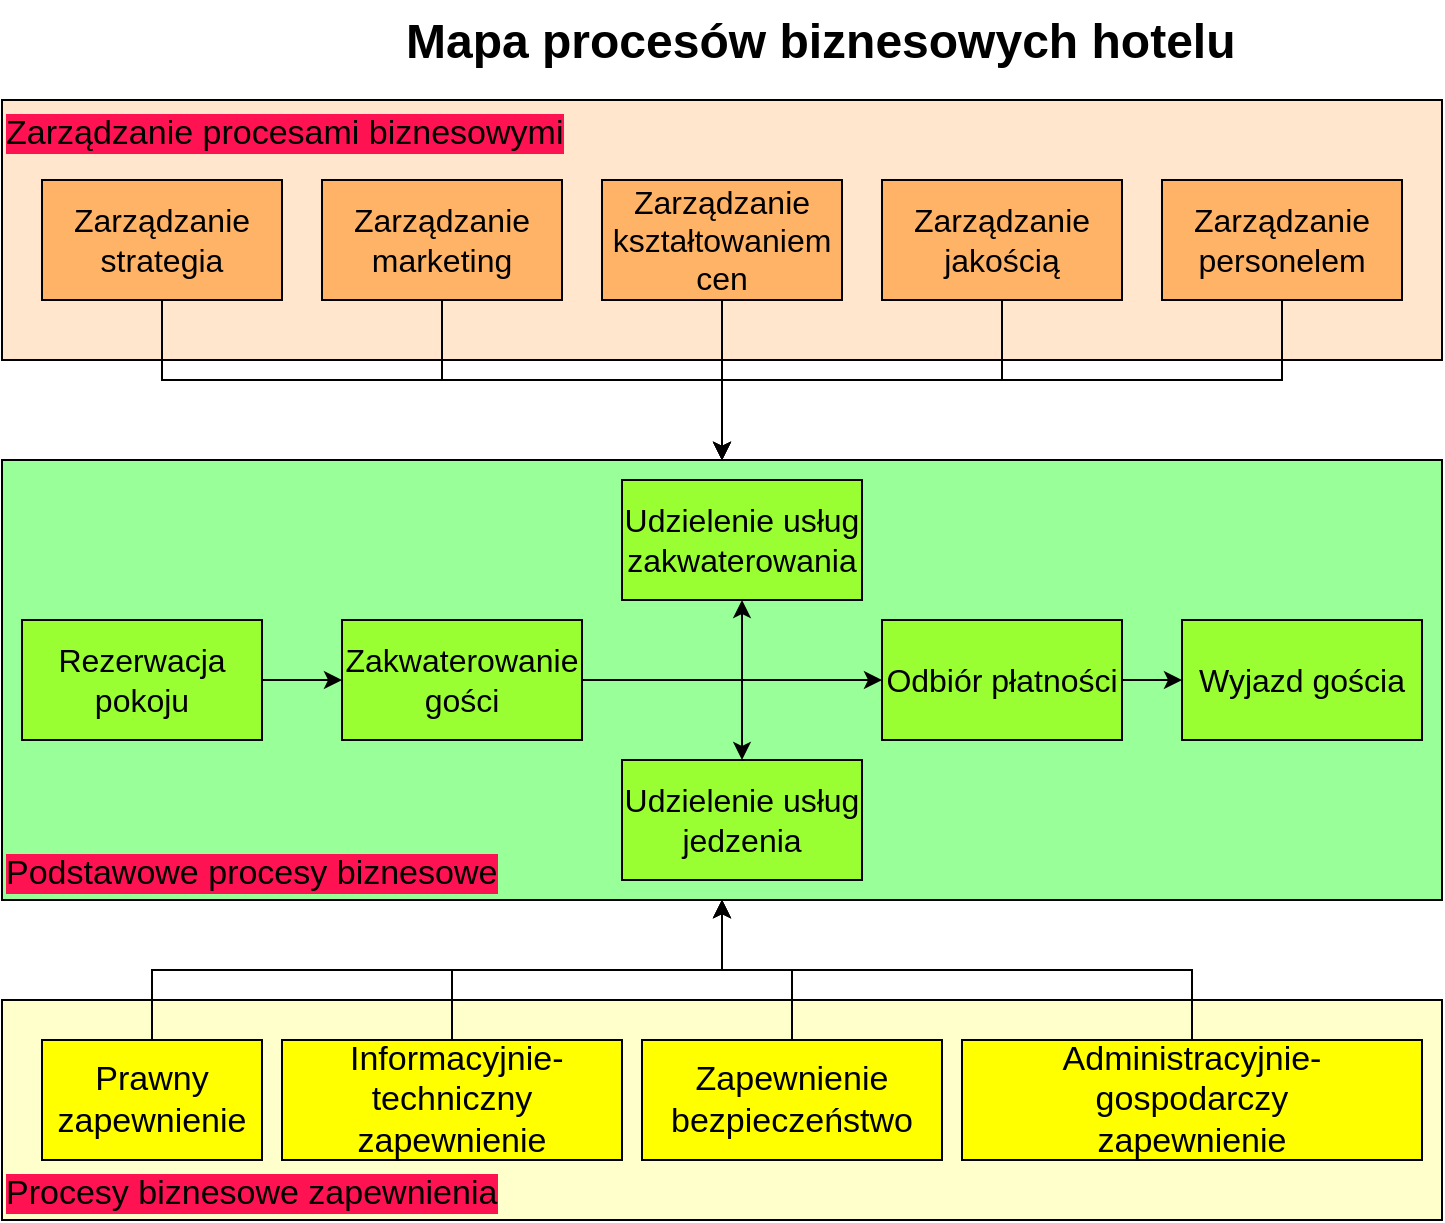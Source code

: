 <mxfile version="12.4.8" type="device"><diagram id="JpmL9WRMf4m2oFTq7rpS" name="Page-1"><mxGraphModel dx="1635" dy="848" grid="1" gridSize="10" guides="1" tooltips="1" connect="1" arrows="1" fold="1" page="1" pageScale="1" pageWidth="827" pageHeight="1169" math="0" shadow="0"><root><mxCell id="0"/><mxCell id="1" parent="0"/><mxCell id="R9FwqFyO4f7hh3IFgIhz-7" value="Mapa procesów biznesowych hotelu" style="text;html=1;fontSize=24;fontStyle=1" vertex="1" parent="1"><mxGeometry x="240" y="20" width="220" height="30" as="geometry"/></mxCell><mxCell id="R9FwqFyO4f7hh3IFgIhz-9" value="" style="rounded=0;whiteSpace=wrap;html=1;fillColor=#FFE6CC;" vertex="1" parent="1"><mxGeometry x="40" y="70" width="720" height="130" as="geometry"/></mxCell><mxCell id="R9FwqFyO4f7hh3IFgIhz-8" value="Zarządzanie procesami biznesowymi" style="text;html=1;fontSize=17;labelBackgroundColor=#FF1251;" vertex="1" parent="1"><mxGeometry x="40" y="70" width="220" height="30" as="geometry"/></mxCell><mxCell id="R9FwqFyO4f7hh3IFgIhz-25" value="" style="edgeStyle=orthogonalEdgeStyle;rounded=0;orthogonalLoop=1;jettySize=auto;html=1;fontSize=16;" edge="1" parent="1" source="R9FwqFyO4f7hh3IFgIhz-10" target="R9FwqFyO4f7hh3IFgIhz-15"><mxGeometry relative="1" as="geometry"/></mxCell><mxCell id="R9FwqFyO4f7hh3IFgIhz-10" value="&lt;div style=&quot;font-size: 16px&quot;&gt;&lt;font style=&quot;font-size: 16px&quot;&gt;Zarządzanie&lt;/font&gt;&lt;/div&gt;&lt;div style=&quot;font-size: 16px&quot;&gt;&lt;font style=&quot;font-size: 16px&quot;&gt;strategia&lt;/font&gt;&lt;/div&gt;" style="rounded=0;whiteSpace=wrap;html=1;fillColor=#FFB366;" vertex="1" parent="1"><mxGeometry x="60" y="110" width="120" height="60" as="geometry"/></mxCell><mxCell id="R9FwqFyO4f7hh3IFgIhz-26" value="" style="edgeStyle=orthogonalEdgeStyle;rounded=0;orthogonalLoop=1;jettySize=auto;html=1;fontSize=16;" edge="1" parent="1" source="R9FwqFyO4f7hh3IFgIhz-11" target="R9FwqFyO4f7hh3IFgIhz-15"><mxGeometry relative="1" as="geometry"/></mxCell><mxCell id="R9FwqFyO4f7hh3IFgIhz-11" value="&lt;div style=&quot;font-size: 16px;&quot;&gt;&lt;span style=&quot;font-size: 16px;&quot;&gt;Zarządzanie&lt;/span&gt;&lt;/div&gt;&lt;div style=&quot;font-size: 16px;&quot;&gt;&lt;span style=&quot;font-size: 16px;&quot;&gt;marketing&lt;/span&gt;&lt;/div&gt;" style="rounded=0;whiteSpace=wrap;html=1;fontSize=16;fillColor=#FFB366;" vertex="1" parent="1"><mxGeometry x="200" y="110" width="120" height="60" as="geometry"/></mxCell><mxCell id="R9FwqFyO4f7hh3IFgIhz-27" value="" style="edgeStyle=orthogonalEdgeStyle;rounded=0;orthogonalLoop=1;jettySize=auto;html=1;fontSize=16;entryX=0.5;entryY=0;entryDx=0;entryDy=0;" edge="1" parent="1" source="R9FwqFyO4f7hh3IFgIhz-12" target="R9FwqFyO4f7hh3IFgIhz-15"><mxGeometry relative="1" as="geometry"/></mxCell><mxCell id="R9FwqFyO4f7hh3IFgIhz-12" value="&lt;div style=&quot;font-size: 16px;&quot;&gt;&lt;span style=&quot;font-size: 16px;&quot;&gt;Zarządzanie&lt;/span&gt;&lt;/div&gt;&lt;div style=&quot;font-size: 16px;&quot;&gt;&lt;span style=&quot;font-size: 16px;&quot;&gt;kształtowaniem cen&lt;/span&gt;&lt;/div&gt;" style="rounded=0;whiteSpace=wrap;html=1;fontSize=16;fillColor=#FFB366;" vertex="1" parent="1"><mxGeometry x="340" y="110" width="120" height="60" as="geometry"/></mxCell><mxCell id="R9FwqFyO4f7hh3IFgIhz-28" value="" style="edgeStyle=orthogonalEdgeStyle;rounded=0;orthogonalLoop=1;jettySize=auto;html=1;fontSize=16;" edge="1" parent="1" source="R9FwqFyO4f7hh3IFgIhz-13" target="R9FwqFyO4f7hh3IFgIhz-15"><mxGeometry relative="1" as="geometry"/></mxCell><mxCell id="R9FwqFyO4f7hh3IFgIhz-13" value="&lt;div style=&quot;font-size: 16px;&quot;&gt;&lt;span style=&quot;font-size: 16px;&quot;&gt;Zarządzanie&lt;/span&gt;&lt;/div&gt;&lt;div style=&quot;font-size: 16px;&quot;&gt;&lt;span style=&quot;font-size: 16px;&quot;&gt;jakością&lt;/span&gt;&lt;/div&gt;" style="rounded=0;whiteSpace=wrap;html=1;fontSize=16;fillColor=#FFB366;" vertex="1" parent="1"><mxGeometry x="480" y="110" width="120" height="60" as="geometry"/></mxCell><mxCell id="R9FwqFyO4f7hh3IFgIhz-29" value="" style="edgeStyle=orthogonalEdgeStyle;rounded=0;orthogonalLoop=1;jettySize=auto;html=1;fontSize=16;" edge="1" parent="1" source="R9FwqFyO4f7hh3IFgIhz-14" target="R9FwqFyO4f7hh3IFgIhz-15"><mxGeometry relative="1" as="geometry"/></mxCell><mxCell id="R9FwqFyO4f7hh3IFgIhz-14" value="&lt;div style=&quot;font-size: 16px;&quot;&gt;&lt;span style=&quot;font-size: 16px;&quot;&gt;Zarządzanie&lt;/span&gt;&lt;/div&gt;&lt;div style=&quot;font-size: 16px;&quot;&gt;&lt;span style=&quot;font-size: 16px;&quot;&gt;personelem&lt;/span&gt;&lt;/div&gt;" style="rounded=0;whiteSpace=wrap;html=1;fontSize=16;fillColor=#FFB366;" vertex="1" parent="1"><mxGeometry x="620" y="110" width="120" height="60" as="geometry"/></mxCell><mxCell id="R9FwqFyO4f7hh3IFgIhz-15" value="" style="rounded=0;whiteSpace=wrap;html=1;labelBackgroundColor=#99FF33;fontSize=17;fontColor=#99FF99;fillColor=#99FF99;" vertex="1" parent="1"><mxGeometry x="40" y="250" width="720" height="220" as="geometry"/></mxCell><mxCell id="R9FwqFyO4f7hh3IFgIhz-3" value="" style="edgeStyle=orthogonalEdgeStyle;rounded=0;orthogonalLoop=1;jettySize=auto;html=1;" edge="1" parent="1" source="R9FwqFyO4f7hh3IFgIhz-1" target="R9FwqFyO4f7hh3IFgIhz-2"><mxGeometry relative="1" as="geometry"/></mxCell><mxCell id="R9FwqFyO4f7hh3IFgIhz-1" value="Rezerwacja pokoju&lt;br style=&quot;font-size: 16px;&quot;&gt;" style="rounded=0;whiteSpace=wrap;html=1;fontSize=16;fillColor=#99FF33;" vertex="1" parent="1"><mxGeometry x="50" y="330" width="120" height="60" as="geometry"/></mxCell><mxCell id="R9FwqFyO4f7hh3IFgIhz-5" value="" style="edgeStyle=orthogonalEdgeStyle;rounded=0;orthogonalLoop=1;jettySize=auto;html=1;" edge="1" parent="1" source="R9FwqFyO4f7hh3IFgIhz-2" target="R9FwqFyO4f7hh3IFgIhz-4"><mxGeometry relative="1" as="geometry"><mxPoint x="520" y="450" as="targetPoint"/></mxGeometry></mxCell><mxCell id="R9FwqFyO4f7hh3IFgIhz-2" value="Zakwaterowanie gości" style="rounded=0;whiteSpace=wrap;html=1;fontSize=16;fillColor=#99FF33;" vertex="1" parent="1"><mxGeometry x="210" y="330" width="120" height="60" as="geometry"/></mxCell><mxCell id="R9FwqFyO4f7hh3IFgIhz-4" value="Udzielenie usług zakwaterowania" style="rounded=0;whiteSpace=wrap;html=1;fontSize=16;fillColor=#99FF33;" vertex="1" parent="1"><mxGeometry x="350" y="260" width="120" height="60" as="geometry"/></mxCell><mxCell id="R9FwqFyO4f7hh3IFgIhz-17" value="Udzielenie usług jedzenia" style="rounded=0;whiteSpace=wrap;html=1;fontSize=16;fillColor=#99FF33;" vertex="1" parent="1"><mxGeometry x="350" y="400" width="120" height="60" as="geometry"/></mxCell><mxCell id="R9FwqFyO4f7hh3IFgIhz-22" value="" style="edgeStyle=orthogonalEdgeStyle;rounded=0;orthogonalLoop=1;jettySize=auto;html=1;fontSize=17;" edge="1" parent="1" source="R9FwqFyO4f7hh3IFgIhz-19" target="R9FwqFyO4f7hh3IFgIhz-20"><mxGeometry relative="1" as="geometry"/></mxCell><mxCell id="R9FwqFyO4f7hh3IFgIhz-19" value="Odbiór płatności" style="rounded=0;whiteSpace=wrap;html=1;fontSize=16;fillColor=#99FF33;" vertex="1" parent="1"><mxGeometry x="480" y="330" width="120" height="60" as="geometry"/></mxCell><mxCell id="R9FwqFyO4f7hh3IFgIhz-20" value="Wyjazd gościa" style="rounded=0;whiteSpace=wrap;html=1;fontSize=16;fillColor=#99FF33;" vertex="1" parent="1"><mxGeometry x="630" y="330" width="120" height="60" as="geometry"/></mxCell><mxCell id="R9FwqFyO4f7hh3IFgIhz-23" value="" style="edgeStyle=orthogonalEdgeStyle;rounded=0;orthogonalLoop=1;jettySize=auto;html=1;exitX=1;exitY=0.5;exitDx=0;exitDy=0;entryX=0.5;entryY=0;entryDx=0;entryDy=0;" edge="1" parent="1" source="R9FwqFyO4f7hh3IFgIhz-2" target="R9FwqFyO4f7hh3IFgIhz-17"><mxGeometry relative="1" as="geometry"><mxPoint x="340" y="370" as="sourcePoint"/><mxPoint x="420" y="310" as="targetPoint"/></mxGeometry></mxCell><mxCell id="R9FwqFyO4f7hh3IFgIhz-24" value="" style="edgeStyle=orthogonalEdgeStyle;rounded=0;orthogonalLoop=1;jettySize=auto;html=1;exitX=1;exitY=0.5;exitDx=0;exitDy=0;" edge="1" parent="1" source="R9FwqFyO4f7hh3IFgIhz-2" target="R9FwqFyO4f7hh3IFgIhz-19"><mxGeometry relative="1" as="geometry"><mxPoint x="340" y="370" as="sourcePoint"/><mxPoint x="420" y="410" as="targetPoint"/></mxGeometry></mxCell><mxCell id="R9FwqFyO4f7hh3IFgIhz-31" value="Podstawowe procesy biznesowe" style="text;html=1;fontSize=17;labelBackgroundColor=#FF1251;" vertex="1" parent="1"><mxGeometry x="40" y="440" width="220" height="30" as="geometry"/></mxCell><mxCell id="R9FwqFyO4f7hh3IFgIhz-32" value="" style="rounded=0;whiteSpace=wrap;html=1;labelBackgroundColor=#FF1251;fontSize=17;fontColor=#FF1251;fillColor=#FFFFCC;" vertex="1" parent="1"><mxGeometry x="40" y="520" width="720" height="110" as="geometry"/></mxCell><mxCell id="R9FwqFyO4f7hh3IFgIhz-34" value="Procesy biznesowe zapewnienia" style="text;html=1;fontSize=17;labelBackgroundColor=#FF1251;" vertex="1" parent="1"><mxGeometry x="40" y="600" width="220" height="30" as="geometry"/></mxCell><mxCell id="R9FwqFyO4f7hh3IFgIhz-44" value="" style="edgeStyle=orthogonalEdgeStyle;rounded=0;orthogonalLoop=1;jettySize=auto;html=1;fontSize=17;fontColor=#FF1251;" edge="1" parent="1" source="R9FwqFyO4f7hh3IFgIhz-39" target="R9FwqFyO4f7hh3IFgIhz-15"><mxGeometry relative="1" as="geometry"><mxPoint x="115" y="490" as="targetPoint"/></mxGeometry></mxCell><mxCell id="R9FwqFyO4f7hh3IFgIhz-39" value="&lt;div style=&quot;color: rgb(255 , 18 , 81) ; font-size: 17px&quot;&gt;&lt;font color=&quot;#000000&quot;&gt;Prawny&lt;/font&gt;&lt;/div&gt;&lt;div style=&quot;color: rgb(255 , 18 , 81) ; font-size: 17px&quot;&gt;&lt;font color=&quot;#000000&quot;&gt;zapewnienie&lt;/font&gt;&lt;/div&gt;" style="rounded=0;whiteSpace=wrap;html=1;fontSize=16;fillColor=#FFFF00;" vertex="1" parent="1"><mxGeometry x="60" y="540" width="110" height="60" as="geometry"/></mxCell><mxCell id="R9FwqFyO4f7hh3IFgIhz-50" value="" style="edgeStyle=orthogonalEdgeStyle;rounded=0;orthogonalLoop=1;jettySize=auto;html=1;fontSize=17;fontColor=#FF1251;" edge="1" parent="1" source="R9FwqFyO4f7hh3IFgIhz-40" target="R9FwqFyO4f7hh3IFgIhz-15"><mxGeometry relative="1" as="geometry"><mxPoint x="635" y="490" as="targetPoint"/></mxGeometry></mxCell><mxCell id="R9FwqFyO4f7hh3IFgIhz-40" value="&lt;div style=&quot;font-size: 17px&quot;&gt;&lt;div&gt;Administracyjnie-&lt;/div&gt;&lt;div&gt;gospodarczy&lt;/div&gt;&lt;div&gt;zapewnienie&lt;/div&gt;&lt;/div&gt;" style="rounded=0;whiteSpace=wrap;html=1;fontSize=16;fillColor=#FFFF00;" vertex="1" parent="1"><mxGeometry x="520" y="540" width="230" height="60" as="geometry"/></mxCell><mxCell id="R9FwqFyO4f7hh3IFgIhz-46" value="" style="edgeStyle=orthogonalEdgeStyle;rounded=0;orthogonalLoop=1;jettySize=auto;html=1;fontSize=17;fontColor=#FF1251;" edge="1" parent="1" source="R9FwqFyO4f7hh3IFgIhz-41" target="R9FwqFyO4f7hh3IFgIhz-15"><mxGeometry relative="1" as="geometry"><mxPoint x="265" y="490" as="targetPoint"/></mxGeometry></mxCell><mxCell id="R9FwqFyO4f7hh3IFgIhz-41" value="&lt;div style=&quot;font-size: 17px&quot;&gt;&lt;div&gt;&amp;nbsp;Informacyjnie-&lt;/div&gt;&lt;div&gt;techniczny&lt;/div&gt;&lt;div&gt;zapewnienie&lt;/div&gt;&lt;/div&gt;" style="rounded=0;whiteSpace=wrap;html=1;fontSize=16;fillColor=#FFFF00;" vertex="1" parent="1"><mxGeometry x="180" y="540" width="170" height="60" as="geometry"/></mxCell><mxCell id="R9FwqFyO4f7hh3IFgIhz-48" value="" style="edgeStyle=orthogonalEdgeStyle;rounded=0;orthogonalLoop=1;jettySize=auto;html=1;fontSize=17;fontColor=#FF1251;" edge="1" parent="1" source="R9FwqFyO4f7hh3IFgIhz-42" target="R9FwqFyO4f7hh3IFgIhz-15"><mxGeometry relative="1" as="geometry"><mxPoint x="435" y="490" as="targetPoint"/></mxGeometry></mxCell><mxCell id="R9FwqFyO4f7hh3IFgIhz-42" value="&lt;div style=&quot;font-size: 17px&quot;&gt;&lt;div&gt;Zapewnienie&lt;/div&gt;&lt;div&gt;bezpieczeństwo&lt;/div&gt;&lt;/div&gt;" style="rounded=0;whiteSpace=wrap;html=1;fontSize=16;fillColor=#FFFF00;" vertex="1" parent="1"><mxGeometry x="360" y="540" width="150" height="60" as="geometry"/></mxCell></root></mxGraphModel></diagram></mxfile>